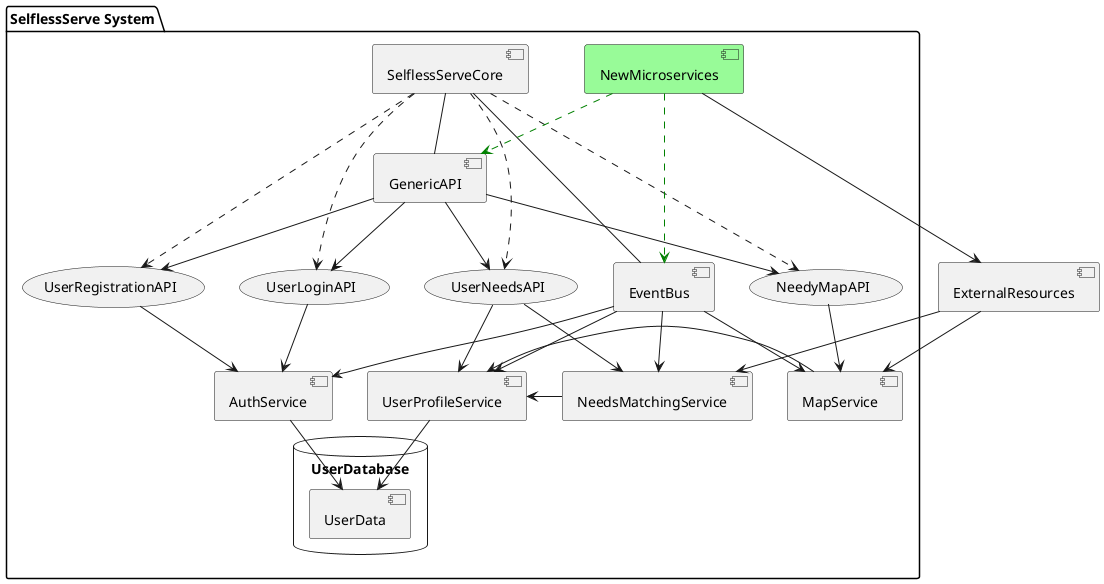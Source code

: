@startuml "SelflessServe System"
!define RECTANGLE class

package "SelflessServe System" {
  [SelflessServeCore] ..> (UserRegistrationAPI)
  [SelflessServeCore] ..> (UserLoginAPI)
  [SelflessServeCore] ..> (UserNeedsAPI)
  [SelflessServeCore] ..> (NeedyMapAPI)
  
  [SelflessServeCore] -- [GenericAPI]
  [SelflessServeCore] -- [EventBus]
  
  database "UserDatabase" {
    [UserData]
  }

  [GenericAPI] --> (UserRegistrationAPI)
  [GenericAPI] --> (UserLoginAPI)
  [GenericAPI] --> (UserNeedsAPI)
  [GenericAPI] --> (NeedyMapAPI)
  
  [EventBus] --> [AuthService]
  [EventBus] --> [UserProfileService]
  [EventBus] --> [NeedsMatchingService]
  [EventBus] --> [MapService]
  
  (UserRegistrationAPI) --> [AuthService]
  (UserLoginAPI) --> [AuthService]
  
  (UserNeedsAPI) --> [UserProfileService]
  (UserNeedsAPI) --> [NeedsMatchingService]
  
  (NeedyMapAPI) --> [MapService]

  component [NewMicroservices] #palegreen
  
  [NewMicroservices] ..> [GenericAPI] #green
  [NewMicroservices] ..> [EventBus] #green
}

[AuthService] --> [UserData]
[UserProfileService] --> [UserData]
[NeedsMatchingService] -right-> [UserProfileService]
[MapService] -left-> [UserProfileService]

[ExternalResources] --> [MapService]
[ExternalResources] --> [NeedsMatchingService]
[NewMicroservices] --> [ExternalResources]

@enduml
